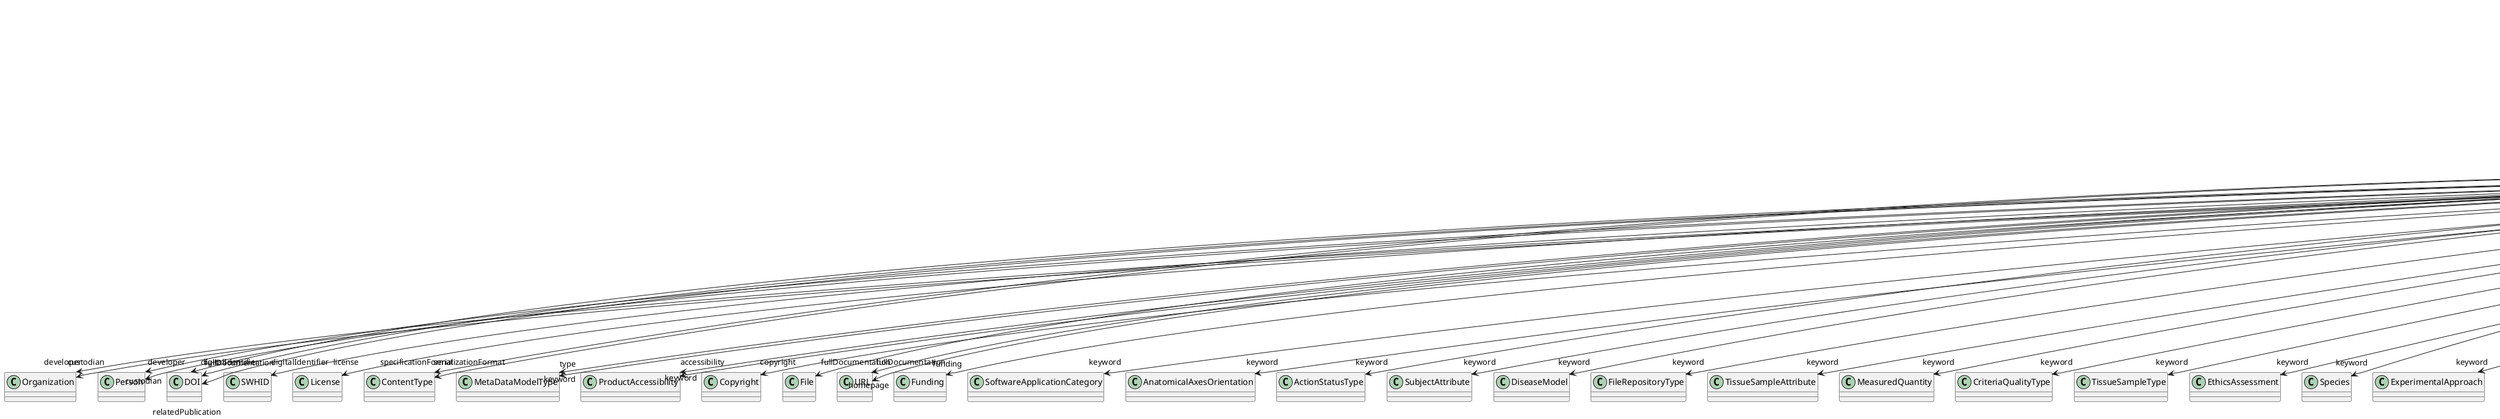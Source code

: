 @startuml
class MetaDataModelVersion {
+developer
+digitalIdentifier
+isAlternativeVersionOf
+isNewVersionOf
+license
+serializationFormat
+specificationFormat
+type
+accessibility
+copyright
+custodian
+description
+fullDocumentation
+fullName
+funding
+homepage
+howToCite
+keyword
+otherContribution
+relatedPublication
+releaseDate
+repository
+shortName
+supportChannel
+versionIdentifier
+versionInnovation

}
MetaDataModelVersion -d-> "developer" Organization
MetaDataModelVersion -d-> "developer" Person
MetaDataModelVersion -d-> "digitalIdentifier" DOI
MetaDataModelVersion -d-> "digitalIdentifier" SWHID
MetaDataModelVersion -d-> "isAlternativeVersionOf" MetaDataModelVersion
MetaDataModelVersion -d-> "isNewVersionOf" MetaDataModelVersion
MetaDataModelVersion -d-> "license" License
MetaDataModelVersion -d-> "serializationFormat" ContentType
MetaDataModelVersion -d-> "specificationFormat" ContentType
MetaDataModelVersion -d-> "type" MetaDataModelType
MetaDataModelVersion -d-> "accessibility" ProductAccessibility
MetaDataModelVersion -d-> "copyright" Copyright
MetaDataModelVersion -d-> "custodian" Organization
MetaDataModelVersion -d-> "custodian" Person
MetaDataModelVersion -d-> "fullDocumentation" DOI
MetaDataModelVersion -d-> "fullDocumentation" File
MetaDataModelVersion -d-> "fullDocumentation" URL
MetaDataModelVersion -d-> "funding" Funding
MetaDataModelVersion -d-> "homepage" URL
MetaDataModelVersion -d-> "keyword" SoftwareApplicationCategory
MetaDataModelVersion -d-> "keyword" AnatomicalAxesOrientation
MetaDataModelVersion -d-> "keyword" ActionStatusType
MetaDataModelVersion -d-> "keyword" SubjectAttribute
MetaDataModelVersion -d-> "keyword" DiseaseModel
MetaDataModelVersion -d-> "keyword" FileRepositoryType
MetaDataModelVersion -d-> "keyword" TissueSampleAttribute
MetaDataModelVersion -d-> "keyword" MeasuredQuantity
MetaDataModelVersion -d-> "keyword" CriteriaQualityType
MetaDataModelVersion -d-> "keyword" TissueSampleType
MetaDataModelVersion -d-> "keyword" EthicsAssessment
MetaDataModelVersion -d-> "keyword" Species
MetaDataModelVersion -d-> "keyword" ExperimentalApproach
MetaDataModelVersion -d-> "keyword" DataType
MetaDataModelVersion -d-> "keyword" GeneticStrainType
MetaDataModelVersion -d-> "keyword" Laterality
MetaDataModelVersion -d-> "keyword" OperatingSystem
MetaDataModelVersion -d-> "keyword" ModelAbstractionLevel
MetaDataModelVersion -d-> "keyword" UnitOfMeasurement
MetaDataModelVersion -d-> "keyword" CranialWindowType
MetaDataModelVersion -d-> "keyword" ContributionType
MetaDataModelVersion -d-> "keyword" StimulusType
MetaDataModelVersion -d-> "keyword" SemanticDataType
MetaDataModelVersion -d-> "keyword" UBERONParcellation
MetaDataModelVersion -d-> "keyword" FileUsageRole
MetaDataModelVersion -d-> "keyword" StimulationApproach
MetaDataModelVersion -d-> "keyword" AtlasType
MetaDataModelVersion -d-> "keyword" BreedingType
MetaDataModelVersion -d-> "keyword" ModelScope
MetaDataModelVersion -d-> "keyword" AnnotationType
MetaDataModelVersion -d-> "keyword" Organ
MetaDataModelVersion -d-> "keyword" Service
MetaDataModelVersion -d-> "keyword" TermSuggestion
MetaDataModelVersion -d-> "keyword" Language
MetaDataModelVersion -d-> "keyword" DeviceType
MetaDataModelVersion -d-> "keyword" ProgrammingLanguage
MetaDataModelVersion -d-> "keyword" Disease
MetaDataModelVersion -d-> "keyword" QualitativeOverlap
MetaDataModelVersion -d-> "keyword" PatchClampVariation
MetaDataModelVersion -d-> "keyword" BiologicalOrder
MetaDataModelVersion -d-> "keyword" BiologicalSex
MetaDataModelVersion -d-> "keyword" Handedness
MetaDataModelVersion -d-> "keyword" AgeCategory
MetaDataModelVersion -d-> "keyword" MolecularEntity
MetaDataModelVersion -d-> "keyword" TypeOfUncertainty
MetaDataModelVersion -d-> "keyword" SoftwareFeature
MetaDataModelVersion -d-> "keyword" FileBundleGrouping
MetaDataModelVersion -d-> "keyword" Technique
MetaDataModelVersion -d-> "keyword" MetaDataModelType
MetaDataModelVersion -d-> "keyword" CellType
MetaDataModelVersion -d-> "keyword" SubcellularEntity
MetaDataModelVersion -d-> "keyword" ProductAccessibility
MetaDataModelVersion -d-> "keyword" Terminology
MetaDataModelVersion -d-> "keyword" PreparationType
MetaDataModelVersion -d-> "keyword" OperatingDevice
MetaDataModelVersion -d-> "keyword" AnatomicalPlane
MetaDataModelVersion -d-> "keyword" CellCultureType
MetaDataModelVersion -d-> "otherContribution" Contribution
MetaDataModelVersion -d-> "relatedPublication" DOI
MetaDataModelVersion -d-> "relatedPublication" ISBN
MetaDataModelVersion -d-> "relatedPublication" HANDLE
MetaDataModelVersion -d-> "repository" FileRepository

@enduml